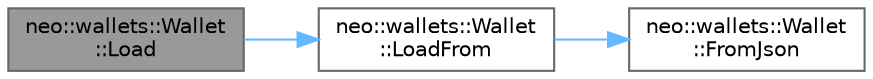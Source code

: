 digraph "neo::wallets::Wallet::Load"
{
 // LATEX_PDF_SIZE
  bgcolor="transparent";
  edge [fontname=Helvetica,fontsize=10,labelfontname=Helvetica,labelfontsize=10];
  node [fontname=Helvetica,fontsize=10,shape=box,height=0.2,width=0.4];
  rankdir="LR";
  Node1 [id="Node000001",label="neo::wallets::Wallet\l::Load",height=0.2,width=0.4,color="gray40", fillcolor="grey60", style="filled", fontcolor="black",tooltip="Loads the wallet."];
  Node1 -> Node2 [id="edge1_Node000001_Node000002",color="steelblue1",style="solid",tooltip=" "];
  Node2 [id="Node000002",label="neo::wallets::Wallet\l::LoadFrom",height=0.2,width=0.4,color="grey40", fillcolor="white", style="filled",URL="$classneo_1_1wallets_1_1_wallet.html#aaf4db51574aaea5793a132b369225445",tooltip="Loads the wallet from the specified path."];
  Node2 -> Node3 [id="edge2_Node000002_Node000003",color="steelblue1",style="solid",tooltip=" "];
  Node3 [id="Node000003",label="neo::wallets::Wallet\l::FromJson",height=0.2,width=0.4,color="grey40", fillcolor="white", style="filled",URL="$classneo_1_1wallets_1_1_wallet.html#a81ff3b7aac263cc40b115f0dc8cb89fc",tooltip="Deserializes the Wallet from a JSON object."];
}
